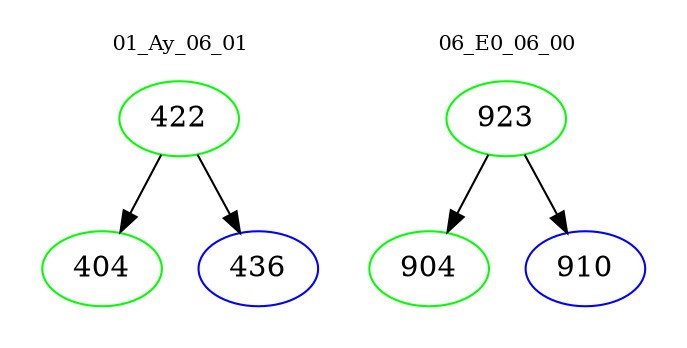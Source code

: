 digraph{
subgraph cluster_0 {
color = white
label = "01_Ay_06_01";
fontsize=10;
T0_422 [label="422", color="green"]
T0_422 -> T0_404 [color="black"]
T0_404 [label="404", color="green"]
T0_422 -> T0_436 [color="black"]
T0_436 [label="436", color="blue"]
}
subgraph cluster_1 {
color = white
label = "06_E0_06_00";
fontsize=10;
T1_923 [label="923", color="green"]
T1_923 -> T1_904 [color="black"]
T1_904 [label="904", color="green"]
T1_923 -> T1_910 [color="black"]
T1_910 [label="910", color="blue"]
}
}
